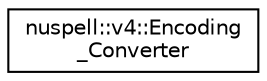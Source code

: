 digraph "Graphical Class Hierarchy"
{
 // LATEX_PDF_SIZE
  edge [fontname="Helvetica",fontsize="10",labelfontname="Helvetica",labelfontsize="10"];
  node [fontname="Helvetica",fontsize="10",shape=record];
  rankdir="LR";
  Node0 [label="nuspell::v4::Encoding\l_Converter",height=0.2,width=0.4,color="black", fillcolor="white", style="filled",URL="$classnuspell_1_1v4_1_1_encoding___converter.html",tooltip=" "];
}
